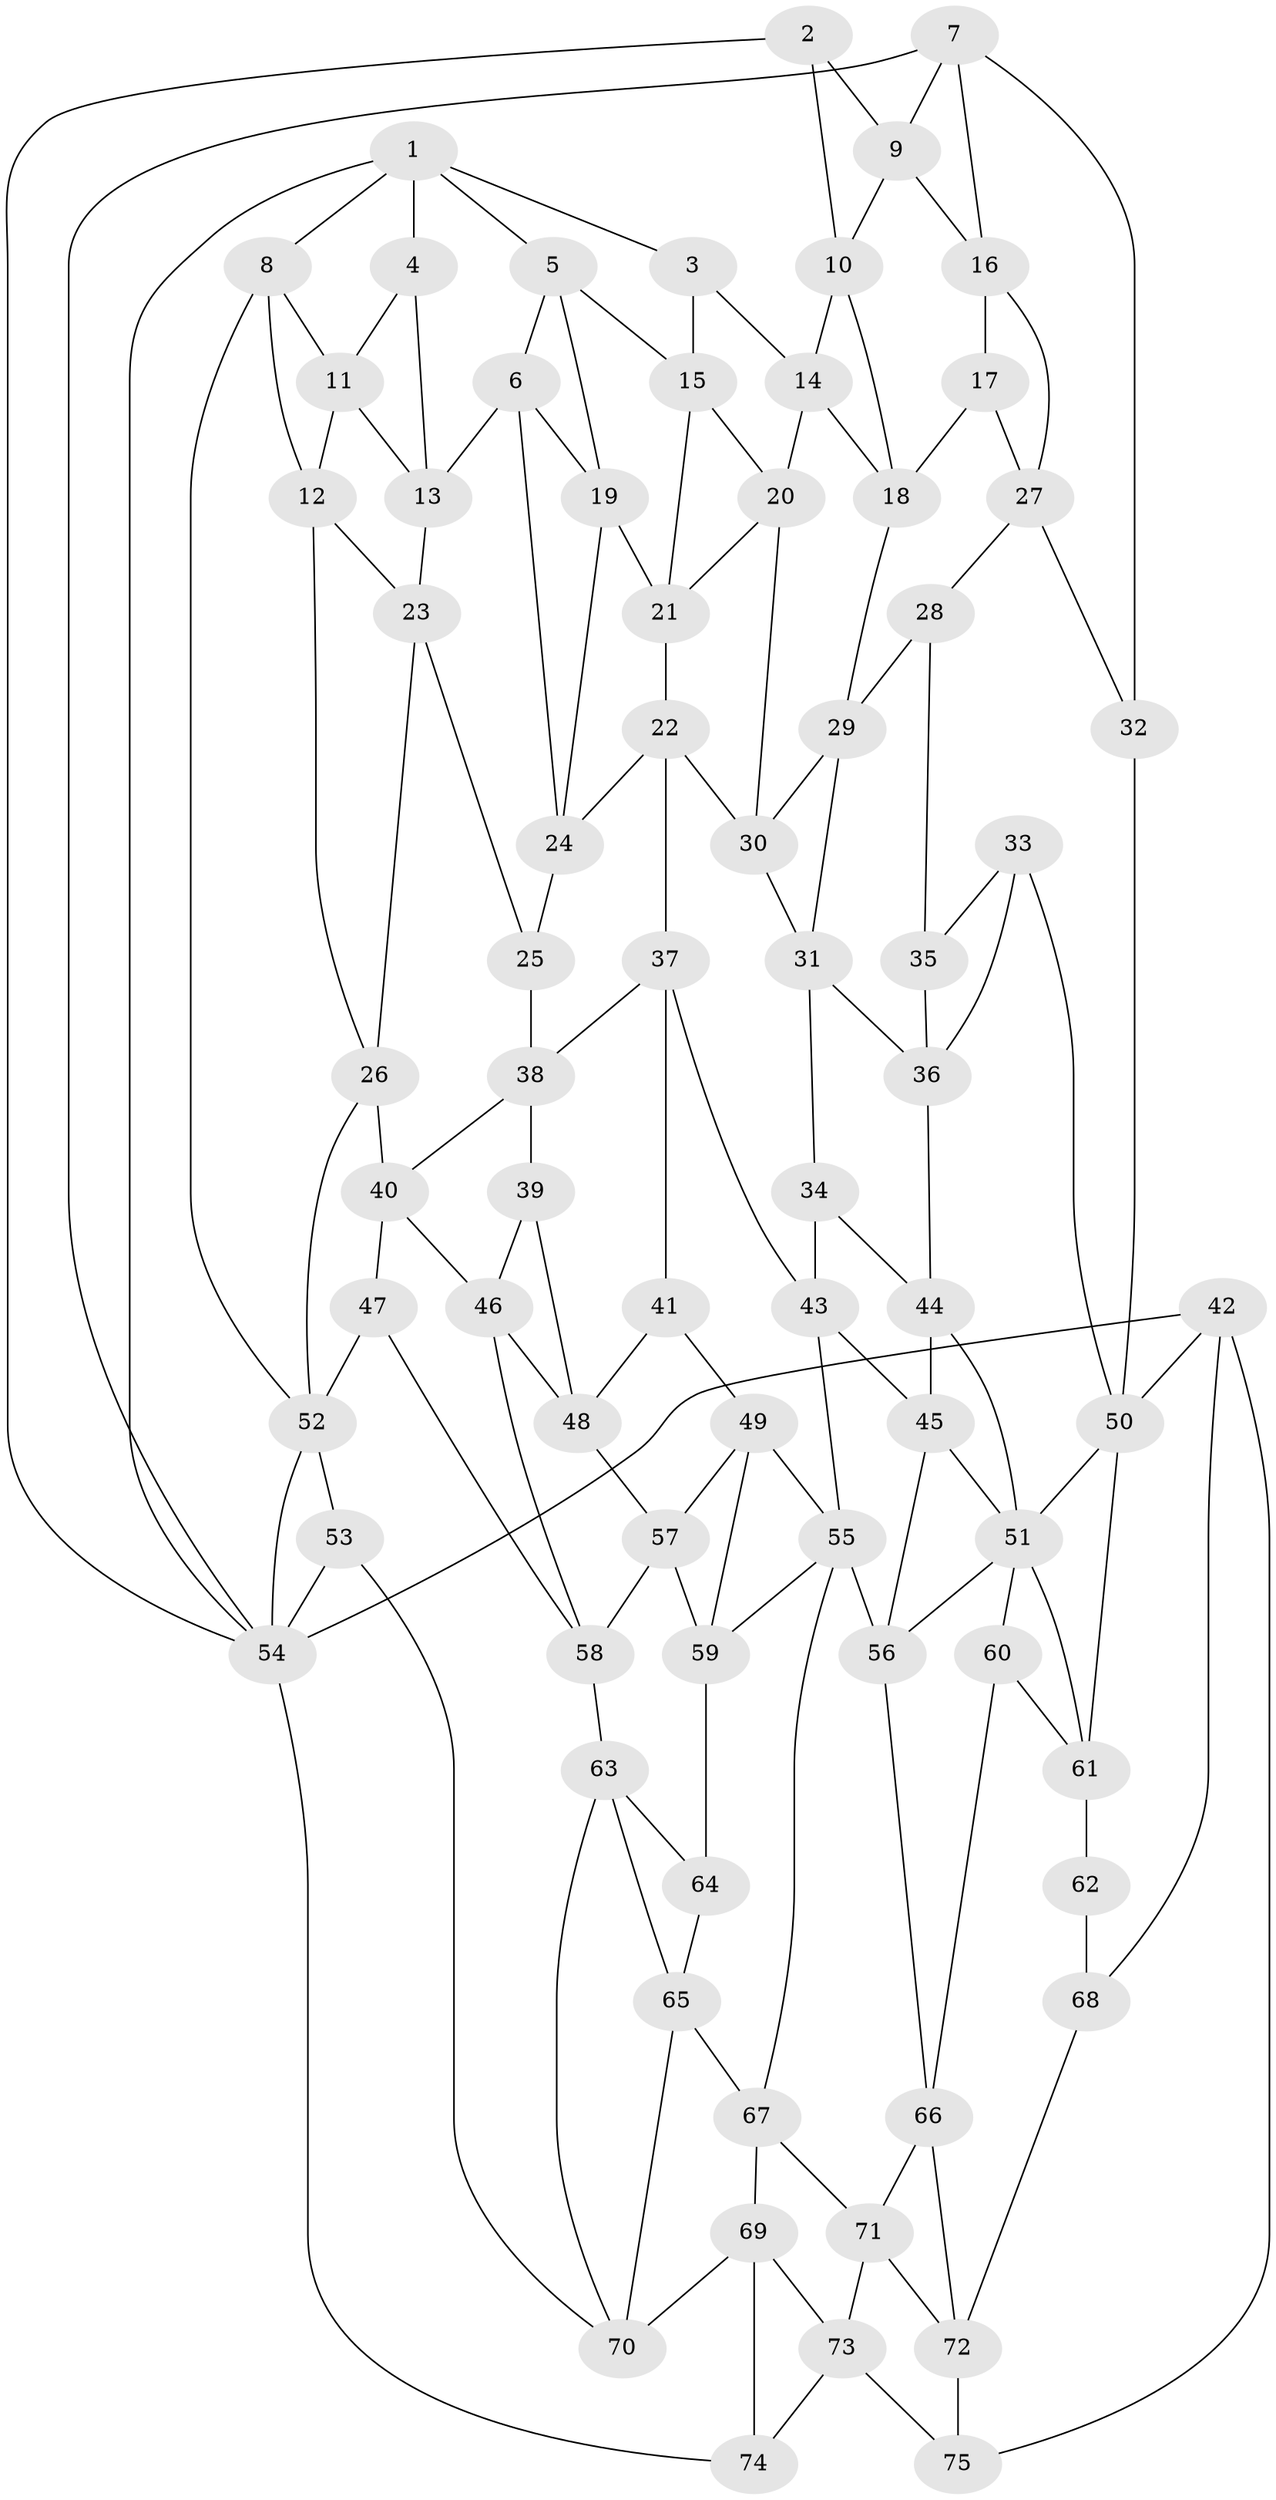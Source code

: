 // original degree distribution, {3: 0.013333333333333334, 6: 0.21333333333333335, 5: 0.5466666666666666, 4: 0.22666666666666666}
// Generated by graph-tools (version 1.1) at 2025/27/03/09/25 03:27:04]
// undirected, 75 vertices, 144 edges
graph export_dot {
graph [start="1"]
  node [color=gray90,style=filled];
  1;
  2;
  3;
  4;
  5;
  6;
  7;
  8;
  9;
  10;
  11;
  12;
  13;
  14;
  15;
  16;
  17;
  18;
  19;
  20;
  21;
  22;
  23;
  24;
  25;
  26;
  27;
  28;
  29;
  30;
  31;
  32;
  33;
  34;
  35;
  36;
  37;
  38;
  39;
  40;
  41;
  42;
  43;
  44;
  45;
  46;
  47;
  48;
  49;
  50;
  51;
  52;
  53;
  54;
  55;
  56;
  57;
  58;
  59;
  60;
  61;
  62;
  63;
  64;
  65;
  66;
  67;
  68;
  69;
  70;
  71;
  72;
  73;
  74;
  75;
  1 -- 3 [weight=1.0];
  1 -- 4 [weight=2.0];
  1 -- 5 [weight=1.0];
  1 -- 8 [weight=1.0];
  1 -- 54 [weight=1.0];
  2 -- 9 [weight=1.0];
  2 -- 10 [weight=1.0];
  2 -- 54 [weight=1.0];
  3 -- 14 [weight=1.0];
  3 -- 15 [weight=1.0];
  4 -- 11 [weight=1.0];
  4 -- 13 [weight=1.0];
  5 -- 6 [weight=1.0];
  5 -- 15 [weight=1.0];
  5 -- 19 [weight=1.0];
  6 -- 13 [weight=1.0];
  6 -- 19 [weight=1.0];
  6 -- 24 [weight=1.0];
  7 -- 9 [weight=1.0];
  7 -- 16 [weight=1.0];
  7 -- 32 [weight=1.0];
  7 -- 54 [weight=1.0];
  8 -- 11 [weight=1.0];
  8 -- 12 [weight=1.0];
  8 -- 52 [weight=1.0];
  9 -- 10 [weight=1.0];
  9 -- 16 [weight=1.0];
  10 -- 14 [weight=1.0];
  10 -- 18 [weight=1.0];
  11 -- 12 [weight=1.0];
  11 -- 13 [weight=1.0];
  12 -- 23 [weight=1.0];
  12 -- 26 [weight=1.0];
  13 -- 23 [weight=1.0];
  14 -- 18 [weight=1.0];
  14 -- 20 [weight=1.0];
  15 -- 20 [weight=1.0];
  15 -- 21 [weight=1.0];
  16 -- 17 [weight=1.0];
  16 -- 27 [weight=1.0];
  17 -- 18 [weight=1.0];
  17 -- 27 [weight=1.0];
  18 -- 29 [weight=1.0];
  19 -- 21 [weight=1.0];
  19 -- 24 [weight=1.0];
  20 -- 21 [weight=1.0];
  20 -- 30 [weight=1.0];
  21 -- 22 [weight=1.0];
  22 -- 24 [weight=1.0];
  22 -- 30 [weight=1.0];
  22 -- 37 [weight=1.0];
  23 -- 25 [weight=1.0];
  23 -- 26 [weight=1.0];
  24 -- 25 [weight=1.0];
  25 -- 38 [weight=1.0];
  26 -- 40 [weight=1.0];
  26 -- 52 [weight=1.0];
  27 -- 28 [weight=1.0];
  27 -- 32 [weight=1.0];
  28 -- 29 [weight=1.0];
  28 -- 35 [weight=2.0];
  29 -- 30 [weight=1.0];
  29 -- 31 [weight=1.0];
  30 -- 31 [weight=1.0];
  31 -- 34 [weight=1.0];
  31 -- 36 [weight=1.0];
  32 -- 50 [weight=2.0];
  33 -- 35 [weight=1.0];
  33 -- 36 [weight=1.0];
  33 -- 50 [weight=1.0];
  34 -- 43 [weight=1.0];
  34 -- 44 [weight=1.0];
  35 -- 36 [weight=1.0];
  36 -- 44 [weight=1.0];
  37 -- 38 [weight=1.0];
  37 -- 41 [weight=1.0];
  37 -- 43 [weight=1.0];
  38 -- 39 [weight=1.0];
  38 -- 40 [weight=1.0];
  39 -- 46 [weight=1.0];
  39 -- 48 [weight=1.0];
  40 -- 46 [weight=1.0];
  40 -- 47 [weight=1.0];
  41 -- 48 [weight=1.0];
  41 -- 49 [weight=1.0];
  42 -- 50 [weight=1.0];
  42 -- 54 [weight=2.0];
  42 -- 68 [weight=1.0];
  42 -- 75 [weight=1.0];
  43 -- 45 [weight=1.0];
  43 -- 55 [weight=1.0];
  44 -- 45 [weight=1.0];
  44 -- 51 [weight=1.0];
  45 -- 51 [weight=1.0];
  45 -- 56 [weight=1.0];
  46 -- 48 [weight=1.0];
  46 -- 58 [weight=1.0];
  47 -- 52 [weight=2.0];
  47 -- 58 [weight=1.0];
  48 -- 57 [weight=1.0];
  49 -- 55 [weight=1.0];
  49 -- 57 [weight=1.0];
  49 -- 59 [weight=1.0];
  50 -- 51 [weight=1.0];
  50 -- 61 [weight=1.0];
  51 -- 56 [weight=1.0];
  51 -- 60 [weight=1.0];
  51 -- 61 [weight=1.0];
  52 -- 53 [weight=1.0];
  52 -- 54 [weight=1.0];
  53 -- 54 [weight=1.0];
  53 -- 70 [weight=1.0];
  54 -- 74 [weight=1.0];
  55 -- 56 [weight=2.0];
  55 -- 59 [weight=1.0];
  55 -- 67 [weight=1.0];
  56 -- 66 [weight=1.0];
  57 -- 58 [weight=1.0];
  57 -- 59 [weight=1.0];
  58 -- 63 [weight=1.0];
  59 -- 64 [weight=1.0];
  60 -- 61 [weight=1.0];
  60 -- 66 [weight=1.0];
  61 -- 62 [weight=1.0];
  62 -- 68 [weight=2.0];
  63 -- 64 [weight=1.0];
  63 -- 65 [weight=1.0];
  63 -- 70 [weight=1.0];
  64 -- 65 [weight=1.0];
  65 -- 67 [weight=1.0];
  65 -- 70 [weight=1.0];
  66 -- 71 [weight=1.0];
  66 -- 72 [weight=1.0];
  67 -- 69 [weight=1.0];
  67 -- 71 [weight=1.0];
  68 -- 72 [weight=1.0];
  69 -- 70 [weight=1.0];
  69 -- 73 [weight=1.0];
  69 -- 74 [weight=1.0];
  71 -- 72 [weight=1.0];
  71 -- 73 [weight=1.0];
  72 -- 75 [weight=1.0];
  73 -- 74 [weight=1.0];
  73 -- 75 [weight=1.0];
}

